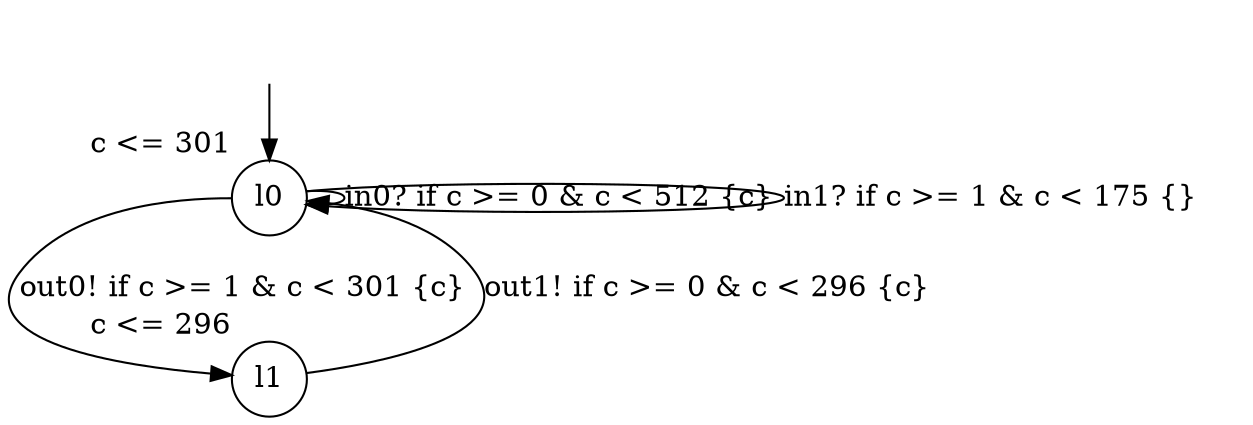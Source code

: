 digraph g {
__start0 [label="" shape="none"];
l0 [shape="circle" margin=0 label="l0", xlabel="c <= 301"];
l1 [shape="circle" margin=0 label="l1", xlabel="c <= 296"];
l0 -> l0 [label="in0? if c >= 0 & c < 512 {c} "];
l0 -> l0 [label="in1? if c >= 1 & c < 175 {} "];
l0 -> l1 [label="out0! if c >= 1 & c < 301 {c} "];
l1 -> l0 [label="out1! if c >= 0 & c < 296 {c} "];
__start0 -> l0;
}
